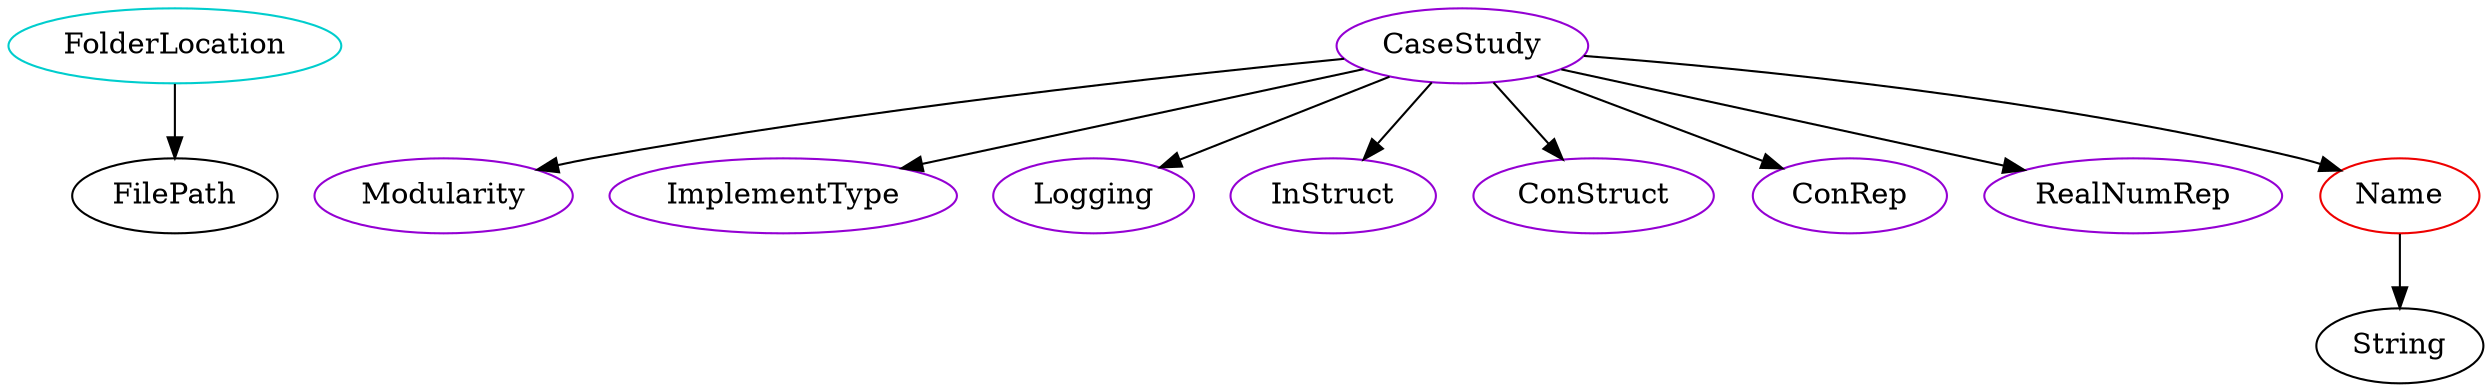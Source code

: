 digraph alltypes {
	subgraph analyiss {
	}
	subgraph body {
		subgraph folderlocation{
		FolderLocation -> FilePath;
		FolderLocation	[shape=oval, color=cyan3, label="FolderLocation"];
		}
	}
	subgraph caestudys {
		subgraph modularity{
		Modularity	[shape=oval, color=darkviolet, label="Modularity"];
		}
		subgraph implementtype{
		ImplementType	[shape=oval, color=darkviolet, label="ImplementType"];
		}
		subgraph logging{
		Logging	[shape=oval, color=darkviolet, label="Logging"];
		}
		subgraph instruct{
		InStruct	[shape=oval, color=darkviolet, label="InStruct"];
		}
		subgraph construct{
		ConStruct	[shape=oval, color=darkviolet, label="ConStruct"];
		}
		subgraph conrep{
		ConRep	[shape=oval, color=darkviolet, label="ConRep"];
		}
		subgraph realnumrep{
		RealNumRep	[shape=oval, color=darkviolet, label="RealNumRep"];
		}
		subgraph casestudy{
		CaseStudy -> Name;
		CaseStudy -> Modularity;
		CaseStudy -> ImplementType;
		CaseStudy -> Logging;
		CaseStudy -> InStruct;
		CaseStudy -> ConStruct;
		CaseStudy -> ConRep;
		CaseStudy -> RealNumRep;
		CaseStudy	[shape=oval, color=darkviolet, label="CaseStudy"];
		}
		subgraph name{
		Name -> String;
		Name	[shape=oval, color=red2, label="Name"];
		}
	}
	subgraph documentation {
	}
	subgraph example {
	}
	subgraph graphs {
	}
	subgraph introduction {
	}
	subgraph main {
	}
}
